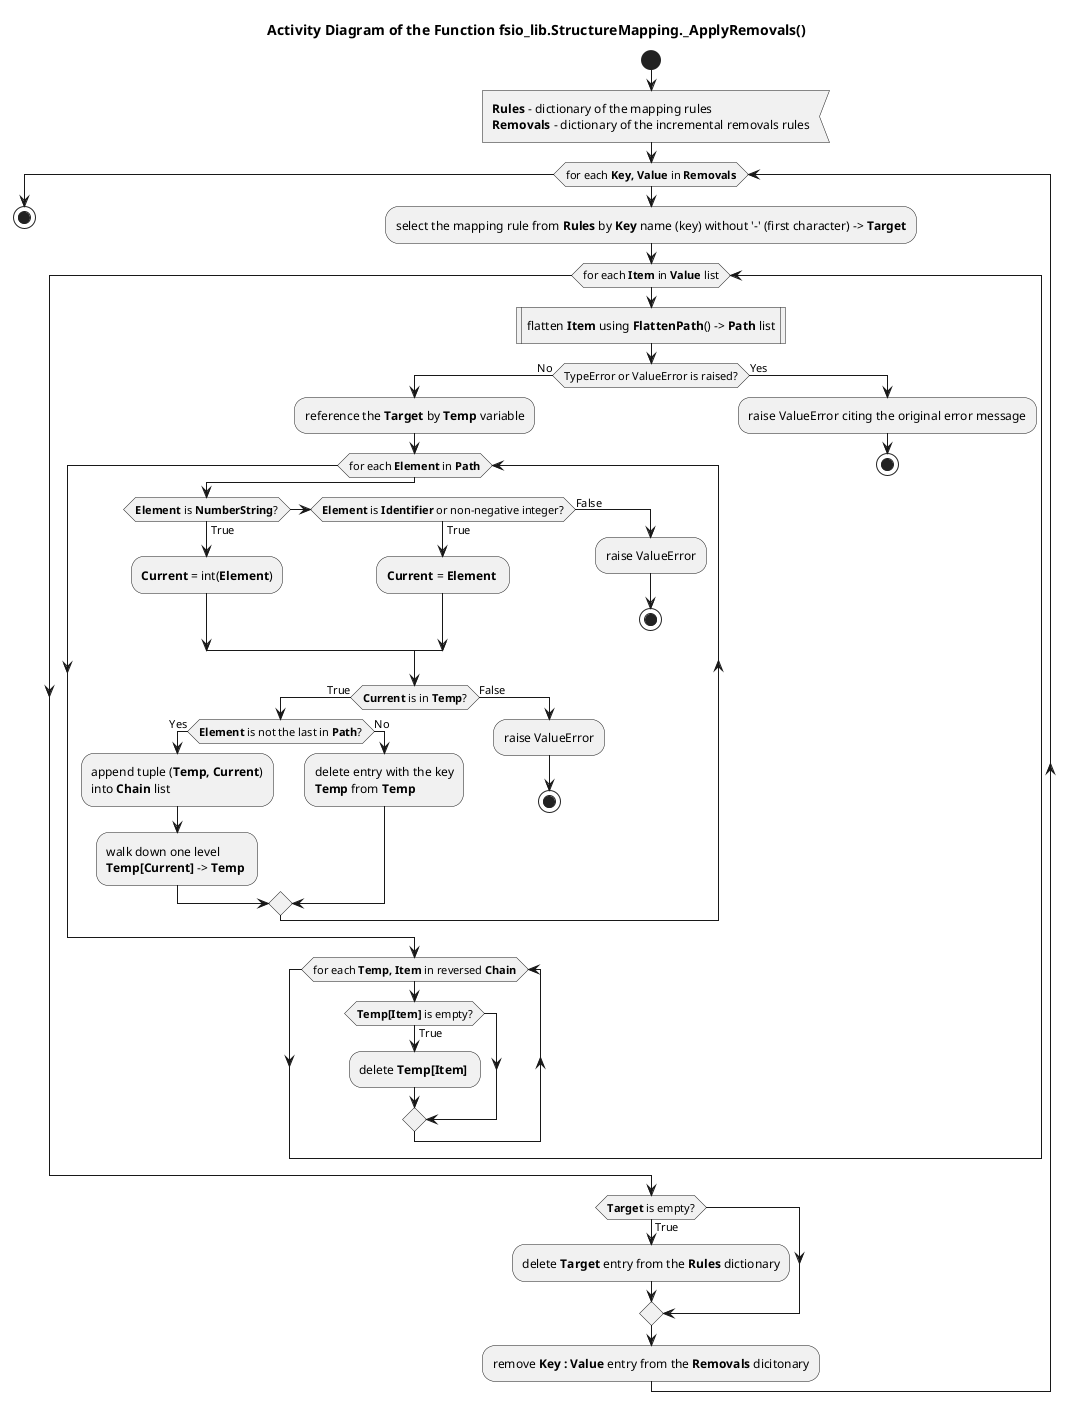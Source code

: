 @startuml structure_mapping_applyremovals

title Activity Diagram of the Function fsio_lib.StructureMapping._ApplyRemovals()

start

:<b>Rules</b> - dictionary of the mapping rules
<b>Removals</b> - dictionary of the incremental removals rules<

while (for each <b>Key, Value</b> in <b>Removals</b>)
    :select the mapping rule from <b>Rules</b> by <b>Key</b> name (key) without '-' (first character) -> <b>Target</b>;
    
    while (for each <b>Item</b> in <b>Value</b> list)
        :flatten <b>Item</b> using <b>FlattenPath</b>() -> <b>Path</b> list|
        
        if (TypeError or ValueError is raised?) then (No)
            :reference the <b>Target</b> by <b>Temp</b> variable;
            
            while (for each <b>Element</b> in <b>Path</b>)
                if (<b>Element</b> is <b>NumberString</b>?) then (True)
                    :<b>Current</b> = int(<b>Element</b>);
                elseif (<b>Element</b> is <b>Identifier</b> or non-negative integer?) then (True)
                    :<b>Current</b> = <b>Element</b> ;
                else (False)
                    :raise ValueError;
                    
                    stop
                endif
                
                if (<b>Current</b> is in <b>Temp</b>?) then (True)
                    if (<b>Element</b> is not the last in <b>Path</b>?) then (Yes)
                        :append tuple (<b>Temp, Current</b>)\ninto <b>Chain</b> list;
                        
                        :walk down one level\n<b>Temp[Current]</b> -> <b>Temp</b> ;
                    else (No)
                        :delete entry with the key\n<b>Temp</b> from <b>Temp</b> ;
                    endif
                else (False)
                    :raise ValueError;
                    
                    stop
                endif
            end while
            
            while (for each <b>Temp, Item</b> in reversed <b>Chain</b>)
                if (<b>Temp[Item]</b> is empty?) then (True)
                    :delete <b>Temp[Item]</b> ;
                endif
            end while
        else (Yes)
            :raise ValueError citing the original error message;
            
            stop
        endif
    end while
    
    if (<b>Target</b> is empty?) then (True)
        :delete <b>Target</b> entry from the <b>Rules</b> dictionary;
    endif
    
    :remove <b>Key : Value</b> entry from the <b>Removals</b> dicitonary;
end while

stop

@enduml